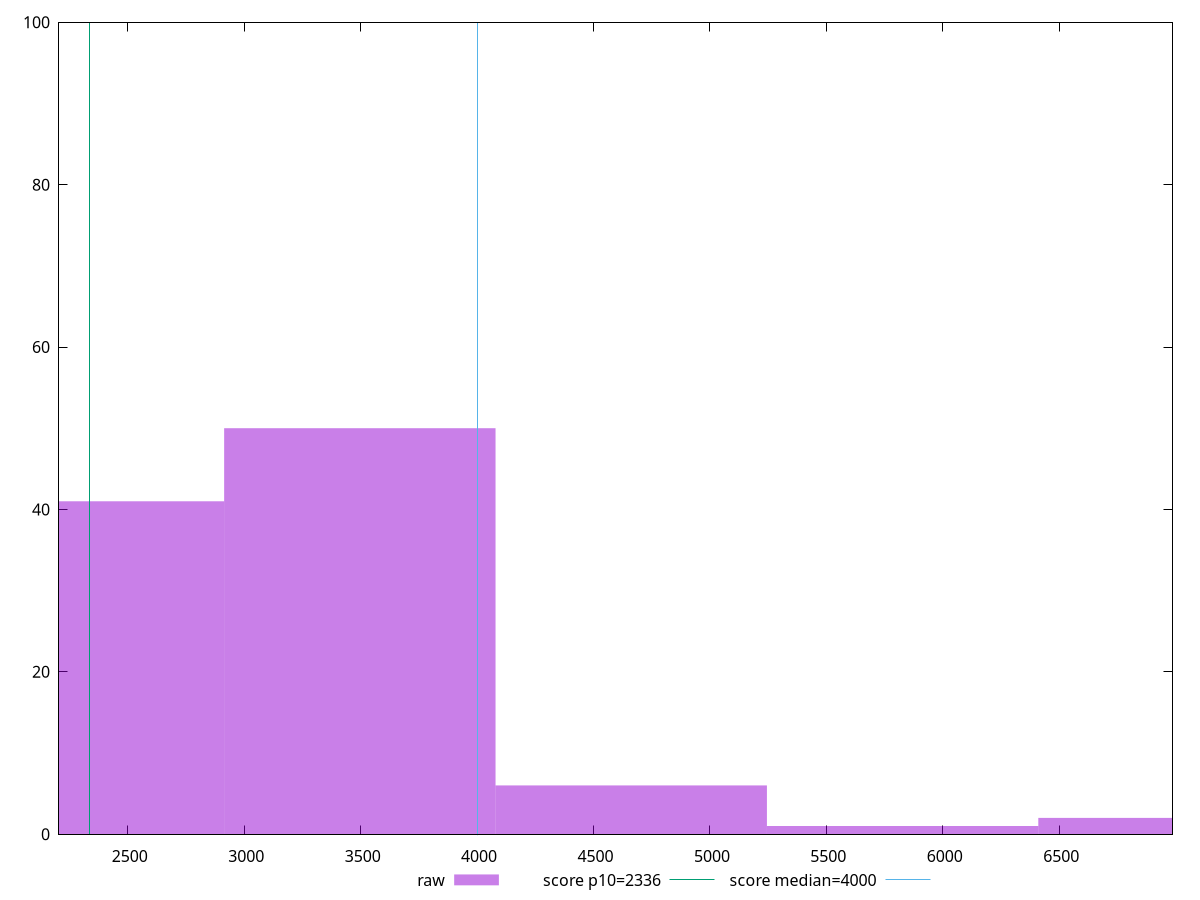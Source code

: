 reset

$raw <<EOF
3496.5616759417335 50
2331.041117294489 41
4662.082234588978 6
6993.123351883467 2
5827.602793236223 1
EOF

set key outside below
set boxwidth 1165.5205586472446
set xrange [2204.571:6986.6535]
set yrange [0:100]
set trange [0:100]
set style fill transparent solid 0.5 noborder

set parametric
set terminal svg size 640, 490 enhanced background rgb 'white'
set output "reprap/first-contentful-paint/samples/pages+cached+noexternal+nomedia+nocss+nojs/raw/histogram.svg"

plot $raw title "raw" with boxes, \
     2336,t title "score p10=2336", \
     4000,t title "score median=4000"

reset

